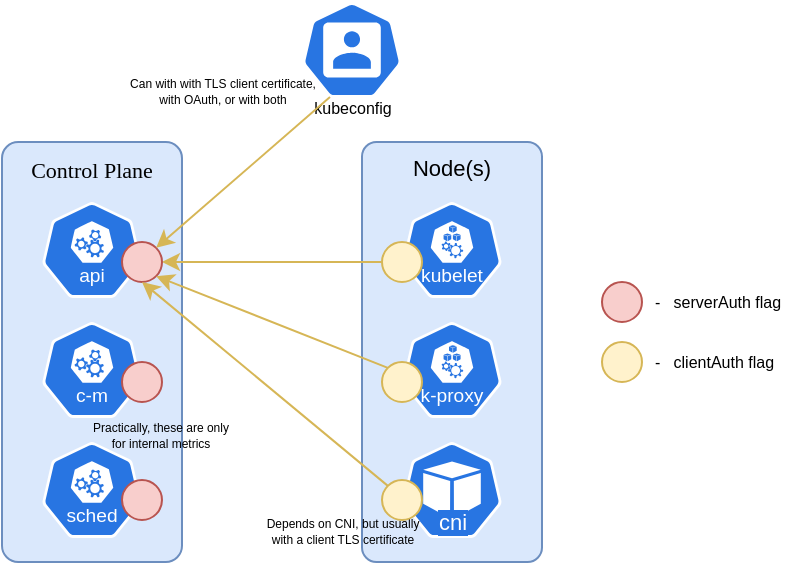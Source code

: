 <mxfile version="28.2.5">
  <diagram name="Page-1" id="6w3Nn8mPZokH5K6b7TAQ">
    <mxGraphModel dx="653" dy="489" grid="1" gridSize="10" guides="1" tooltips="1" connect="1" arrows="1" fold="1" page="1" pageScale="1" pageWidth="827" pageHeight="1169" math="0" shadow="0">
      <root>
        <mxCell id="0" />
        <mxCell id="1" parent="0" />
        <mxCell id="zOuMPL_r7VEr6dwzE8yM-22" value="" style="rounded=0;whiteSpace=wrap;html=1;strokeColor=none;" vertex="1" parent="1">
          <mxGeometry x="300" y="596" width="105" height="22" as="geometry" />
        </mxCell>
        <mxCell id="zOuMPL_r7VEr6dwzE8yM-21" value="" style="rounded=0;whiteSpace=wrap;html=1;strokeColor=none;" vertex="1" parent="1">
          <mxGeometry x="350" y="426" width="140" height="22" as="geometry" />
        </mxCell>
        <mxCell id="zOuMPL_r7VEr6dwzE8yM-20" value="c" style="rounded=0;whiteSpace=wrap;html=1;strokeColor=none;" vertex="1" parent="1">
          <mxGeometry x="421" y="645" width="110" height="22" as="geometry" />
        </mxCell>
        <mxCell id="zOuMPL_r7VEr6dwzE8yM-19" value="" style="rounded=0;whiteSpace=wrap;html=1;strokeColor=none;" vertex="1" parent="1">
          <mxGeometry x="580" y="525" width="110" height="60" as="geometry" />
        </mxCell>
        <mxCell id="OOeiIcqSMya32nPRaJqt-1" value="&lt;font style=&quot;font-size: 11px;&quot;&gt;Control Plane&lt;/font&gt;" style="rounded=1;whiteSpace=wrap;html=1;fillColor=#dae8fc;strokeColor=#6c8ebf;verticalAlign=top;fontFamily=Verdana;arcSize=9;" parent="1" vertex="1">
          <mxGeometry x="290" y="460" width="90" height="210" as="geometry" />
        </mxCell>
        <mxCell id="OOeiIcqSMya32nPRaJqt-2" value="Node(s)" style="rounded=1;whiteSpace=wrap;html=1;fillColor=#dae8fc;strokeColor=#6c8ebf;verticalAlign=top;arcSize=8;fontSize=11;" parent="1" vertex="1">
          <mxGeometry x="470" y="460" width="90" height="210" as="geometry" />
        </mxCell>
        <mxCell id="OOeiIcqSMya32nPRaJqt-13" value="cni" style="aspect=fixed;sketch=0;html=1;dashed=0;whitespace=wrap;verticalLabelPosition=middle;verticalAlign=bottom;fillColor=#2875E2;strokeColor=#ffffff;points=[[0.005,0.63,0],[0.1,0.2,0],[0.9,0.2,0],[0.5,0,0],[0.995,0.63,0],[0.72,0.99,0],[0.5,1,0],[0.28,0.99,0]];shape=mxgraph.kubernetes.icon2;prIcon=pod;rounded=1;labelPosition=center;align=center;fontSize=11;fontColor=#FFFFFF;labelBackgroundColor=#2875E2;spacingBottom=-1;" parent="1" vertex="1">
          <mxGeometry x="490" y="610" width="50" height="48" as="geometry" />
        </mxCell>
        <mxCell id="OOeiIcqSMya32nPRaJqt-27" value="" style="aspect=fixed;sketch=0;html=1;dashed=0;whitespace=wrap;verticalLabelPosition=bottom;verticalAlign=top;fillColor=#2875E2;strokeColor=#ffffff;points=[[0.005,0.63,0],[0.1,0.2,0],[0.9,0.2,0],[0.5,0,0],[0.995,0.63,0],[0.72,0.99,0],[0.5,1,0],[0.28,0.99,0]];shape=mxgraph.kubernetes.icon2;kubernetesLabel=1;prIcon=kubelet;rounded=1;" parent="1" vertex="1">
          <mxGeometry x="490" y="490" width="50" height="48" as="geometry" />
        </mxCell>
        <mxCell id="OOeiIcqSMya32nPRaJqt-28" value="" style="aspect=fixed;sketch=0;html=1;dashed=0;whitespace=wrap;verticalLabelPosition=bottom;verticalAlign=top;fillColor=#2875E2;strokeColor=#ffffff;points=[[0.005,0.63,0],[0.1,0.2,0],[0.9,0.2,0],[0.5,0,0],[0.995,0.63,0],[0.72,0.99,0],[0.5,1,0],[0.28,0.99,0]];shape=mxgraph.kubernetes.icon2;kubernetesLabel=1;prIcon=k_proxy;rounded=1;" parent="1" vertex="1">
          <mxGeometry x="490" y="550" width="50" height="48" as="geometry" />
        </mxCell>
        <mxCell id="OOeiIcqSMya32nPRaJqt-29" value="" style="aspect=fixed;sketch=0;html=1;dashed=0;whitespace=wrap;verticalLabelPosition=bottom;verticalAlign=top;fillColor=#2875E2;strokeColor=#ffffff;points=[[0.005,0.63,0],[0.1,0.2,0],[0.9,0.2,0],[0.5,0,0],[0.995,0.63,0],[0.72,0.99,0],[0.5,1,0],[0.28,0.99,0]];shape=mxgraph.kubernetes.icon2;kubernetesLabel=1;prIcon=api;rounded=1;" parent="1" vertex="1">
          <mxGeometry x="310" y="490" width="50" height="48" as="geometry" />
        </mxCell>
        <mxCell id="OOeiIcqSMya32nPRaJqt-30" value="" style="aspect=fixed;sketch=0;html=1;dashed=0;whitespace=wrap;verticalLabelPosition=bottom;verticalAlign=top;fillColor=#2875E2;strokeColor=#ffffff;points=[[0.005,0.63,0],[0.1,0.2,0],[0.9,0.2,0],[0.5,0,0],[0.995,0.63,0],[0.72,0.99,0],[0.5,1,0],[0.28,0.99,0]];shape=mxgraph.kubernetes.icon2;kubernetesLabel=1;prIcon=c_m;rounded=1;" parent="1" vertex="1">
          <mxGeometry x="310" y="550" width="50" height="48" as="geometry" />
        </mxCell>
        <mxCell id="OOeiIcqSMya32nPRaJqt-31" value="" style="aspect=fixed;sketch=0;html=1;dashed=0;whitespace=wrap;verticalLabelPosition=bottom;verticalAlign=top;fillColor=#2875E2;strokeColor=#ffffff;points=[[0.005,0.63,0],[0.1,0.2,0],[0.9,0.2,0],[0.5,0,0],[0.995,0.63,0],[0.72,0.99,0],[0.5,1,0],[0.28,0.99,0]];shape=mxgraph.kubernetes.icon2;kubernetesLabel=1;prIcon=sched;rounded=1;" parent="1" vertex="1">
          <mxGeometry x="310" y="610" width="50" height="48" as="geometry" />
        </mxCell>
        <mxCell id="zOuMPL_r7VEr6dwzE8yM-2" value="Depends on CNI, but usually&lt;div&gt;with a client TLS certificate&lt;/div&gt;" style="text;html=1;align=center;verticalAlign=middle;resizable=0;points=[];autosize=1;strokeColor=none;fillColor=none;fontSize=6;" vertex="1" parent="1">
          <mxGeometry x="410" y="640" width="100" height="30" as="geometry" />
        </mxCell>
        <mxCell id="zOuMPL_r7VEr6dwzE8yM-3" value="" style="endArrow=classic;html=1;rounded=0;exitX=0;exitY=0.5;exitDx=0;exitDy=0;entryX=1;entryY=0.5;entryDx=0;entryDy=0;fillColor=#fff2cc;strokeColor=#d6b656;" edge="1" parent="1" source="zOuMPL_r7VEr6dwzE8yM-8" target="zOuMPL_r7VEr6dwzE8yM-4">
          <mxGeometry width="50" height="50" relative="1" as="geometry">
            <mxPoint x="430" y="490" as="sourcePoint" />
            <mxPoint x="420" y="450" as="targetPoint" />
          </mxGeometry>
        </mxCell>
        <mxCell id="zOuMPL_r7VEr6dwzE8yM-4" value="" style="ellipse;whiteSpace=wrap;html=1;aspect=fixed;fontSize=8;fillColor=#f8cecc;strokeColor=#b85450;" vertex="1" parent="1">
          <mxGeometry x="350" y="510" width="20" height="20" as="geometry" />
        </mxCell>
        <mxCell id="zOuMPL_r7VEr6dwzE8yM-5" value="&amp;nbsp; -&amp;nbsp; &amp;nbsp;serverAuth flag" style="ellipse;html=1;aspect=fixed;fontSize=8;fillColor=#f8cecc;strokeColor=#b85450;labelPosition=right;verticalLabelPosition=middle;align=left;verticalAlign=middle;" vertex="1" parent="1">
          <mxGeometry x="590" y="530" width="20" height="20" as="geometry" />
        </mxCell>
        <mxCell id="zOuMPL_r7VEr6dwzE8yM-6" value="" style="ellipse;whiteSpace=wrap;html=1;aspect=fixed;fontSize=8;fillColor=#f8cecc;strokeColor=#b85450;" vertex="1" parent="1">
          <mxGeometry x="350" y="570" width="20" height="20" as="geometry" />
        </mxCell>
        <mxCell id="zOuMPL_r7VEr6dwzE8yM-7" value="" style="ellipse;whiteSpace=wrap;html=1;aspect=fixed;fontSize=8;fillColor=#f8cecc;strokeColor=#b85450;" vertex="1" parent="1">
          <mxGeometry x="350" y="629" width="20" height="20" as="geometry" />
        </mxCell>
        <mxCell id="zOuMPL_r7VEr6dwzE8yM-8" value="" style="ellipse;whiteSpace=wrap;html=1;aspect=fixed;fontSize=8;fillColor=#fff2cc;strokeColor=#d6b656;" vertex="1" parent="1">
          <mxGeometry x="480" y="510" width="20" height="20" as="geometry" />
        </mxCell>
        <mxCell id="zOuMPL_r7VEr6dwzE8yM-9" value="" style="ellipse;whiteSpace=wrap;html=1;aspect=fixed;fontSize=8;fillColor=#fff2cc;strokeColor=#d6b656;" vertex="1" parent="1">
          <mxGeometry x="480" y="570" width="20" height="20" as="geometry" />
        </mxCell>
        <mxCell id="zOuMPL_r7VEr6dwzE8yM-10" value="kubeconfig" style="aspect=fixed;sketch=0;html=1;dashed=0;whitespace=wrap;verticalLabelPosition=bottom;verticalAlign=top;fillColor=#2875E2;strokeColor=#ffffff;points=[[0.005,0.63,0],[0.1,0.2,0],[0.9,0.2,0],[0.5,0,0],[0.995,0.63,0],[0.72,0.99,0],[0.5,1,0],[0.28,0.99,0]];shape=mxgraph.kubernetes.icon2;prIcon=user;fontSize=8;spacingBottom=0;spacingTop=-6;" vertex="1" parent="1">
          <mxGeometry x="440" y="390" width="50" height="48" as="geometry" />
        </mxCell>
        <mxCell id="zOuMPL_r7VEr6dwzE8yM-11" value="" style="ellipse;whiteSpace=wrap;html=1;aspect=fixed;fontSize=8;fillColor=#fff2cc;strokeColor=#d6b656;" vertex="1" parent="1">
          <mxGeometry x="480" y="629" width="20" height="20" as="geometry" />
        </mxCell>
        <mxCell id="zOuMPL_r7VEr6dwzE8yM-12" value="&amp;nbsp; -&amp;nbsp; &amp;nbsp;clientAuth flag" style="ellipse;html=1;aspect=fixed;fontSize=8;fillColor=#fff2cc;strokeColor=#d6b656;labelPosition=right;verticalLabelPosition=middle;align=left;verticalAlign=middle;" vertex="1" parent="1">
          <mxGeometry x="590" y="560" width="20" height="20" as="geometry" />
        </mxCell>
        <mxCell id="zOuMPL_r7VEr6dwzE8yM-13" value="" style="endArrow=classic;html=1;rounded=0;exitX=0;exitY=0;exitDx=0;exitDy=0;entryX=1;entryY=1;entryDx=0;entryDy=0;fillColor=#fff2cc;strokeColor=#d6b656;" edge="1" parent="1" source="zOuMPL_r7VEr6dwzE8yM-9" target="zOuMPL_r7VEr6dwzE8yM-4">
          <mxGeometry width="50" height="50" relative="1" as="geometry">
            <mxPoint x="590" y="530" as="sourcePoint" />
            <mxPoint x="480" y="530" as="targetPoint" />
          </mxGeometry>
        </mxCell>
        <mxCell id="zOuMPL_r7VEr6dwzE8yM-14" value="" style="endArrow=classic;html=1;rounded=0;exitX=0;exitY=0;exitDx=0;exitDy=0;entryX=0.5;entryY=1;entryDx=0;entryDy=0;fillColor=#fff2cc;strokeColor=#d6b656;" edge="1" parent="1" source="zOuMPL_r7VEr6dwzE8yM-11" target="zOuMPL_r7VEr6dwzE8yM-4">
          <mxGeometry width="50" height="50" relative="1" as="geometry">
            <mxPoint x="596" y="616" as="sourcePoint" />
            <mxPoint x="480" y="570" as="targetPoint" />
          </mxGeometry>
        </mxCell>
        <mxCell id="zOuMPL_r7VEr6dwzE8yM-15" value="" style="endArrow=classic;html=1;rounded=0;entryX=1;entryY=0;entryDx=0;entryDy=0;fillColor=#fff2cc;strokeColor=#d6b656;exitX=0.28;exitY=0.99;exitDx=0;exitDy=0;exitPerimeter=0;" edge="1" parent="1" source="zOuMPL_r7VEr6dwzE8yM-10" target="zOuMPL_r7VEr6dwzE8yM-4">
          <mxGeometry width="50" height="50" relative="1" as="geometry">
            <mxPoint x="430" y="460" as="sourcePoint" />
            <mxPoint x="430" y="530" as="targetPoint" />
          </mxGeometry>
        </mxCell>
        <mxCell id="zOuMPL_r7VEr6dwzE8yM-17" value="Can with with TLS client certificate,&lt;div&gt;with OAuth, or with both&lt;/div&gt;" style="text;html=1;align=center;verticalAlign=middle;resizable=0;points=[];autosize=1;strokeColor=none;fillColor=none;fontSize=6;" vertex="1" parent="1">
          <mxGeometry x="340" y="420" width="120" height="30" as="geometry" />
        </mxCell>
        <mxCell id="zOuMPL_r7VEr6dwzE8yM-18" value="Practically, these are only&lt;div&gt;for internal metrics&lt;/div&gt;" style="text;html=1;align=center;verticalAlign=middle;resizable=0;points=[];autosize=1;strokeColor=none;fillColor=none;fontSize=6;" vertex="1" parent="1">
          <mxGeometry x="324" y="592" width="90" height="30" as="geometry" />
        </mxCell>
      </root>
    </mxGraphModel>
  </diagram>
</mxfile>
